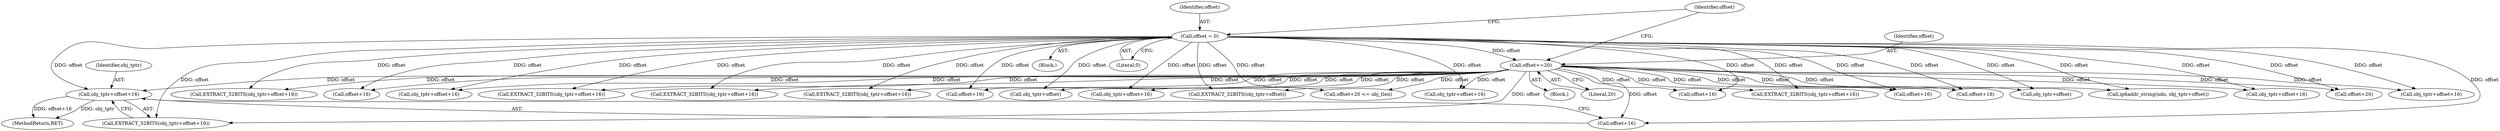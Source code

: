 digraph "0_tcpdump_a25211918f2e790c67d859d20ccf8dbb81da1598@pointer" {
"1001352" [label="(Call,obj_tptr+offset+16)"];
"1001358" [label="(Call,offset+=20)"];
"1001254" [label="(Call,offset = 0)"];
"1001288" [label="(Call,obj_tptr+offset+16)"];
"1001287" [label="(Call,EXTRACT_32BITS(obj_tptr+offset+16))"];
"1001360" [label="(Literal,20)"];
"1001275" [label="(Call,EXTRACT_32BITS(obj_tptr+offset))"];
"1001328" [label="(Call,offset+16)"];
"1001313" [label="(Call,EXTRACT_32BITS(obj_tptr+offset+16))"];
"1001258" [label="(Call,offset+20 <= obj_tlen)"];
"1001325" [label="(Call,EXTRACT_32BITS(obj_tptr+offset+16))"];
"1001913" [label="(MethodReturn,RET)"];
"1001276" [label="(Call,obj_tptr+offset)"];
"1001354" [label="(Call,offset+16)"];
"1001143" [label="(Block,)"];
"1001326" [label="(Call,obj_tptr+offset+16)"];
"1001344" [label="(Call,obj_tptr+offset+16)"];
"1001358" [label="(Call,offset+=20)"];
"1001256" [label="(Literal,0)"];
"1001352" [label="(Call,obj_tptr+offset+16)"];
"1001343" [label="(Call,EXTRACT_32BITS(obj_tptr+offset+16))"];
"1001290" [label="(Call,offset+16)"];
"1001353" [label="(Identifier,obj_tptr)"];
"1001297" [label="(Call,EXTRACT_32BITS(obj_tptr+offset+16))"];
"1001272" [label="(Call,obj_tptr+offset)"];
"1001260" [label="(Identifier,offset)"];
"1001263" [label="(Block,)"];
"1001359" [label="(Identifier,offset)"];
"1001298" [label="(Call,obj_tptr+offset+16)"];
"1001316" [label="(Call,offset+16)"];
"1001346" [label="(Call,offset+16)"];
"1001351" [label="(Call,EXTRACT_32BITS(obj_tptr+offset+16))"];
"1001270" [label="(Call,ip6addr_string(ndo, obj_tptr+offset))"];
"1001254" [label="(Call,offset = 0)"];
"1001259" [label="(Call,offset+20)"];
"1001300" [label="(Call,offset+16)"];
"1001314" [label="(Call,obj_tptr+offset+16)"];
"1001255" [label="(Identifier,offset)"];
"1001352" -> "1001351"  [label="AST: "];
"1001352" -> "1001354"  [label="CFG: "];
"1001353" -> "1001352"  [label="AST: "];
"1001354" -> "1001352"  [label="AST: "];
"1001351" -> "1001352"  [label="CFG: "];
"1001352" -> "1001913"  [label="DDG: obj_tptr"];
"1001352" -> "1001913"  [label="DDG: offset+16"];
"1001358" -> "1001352"  [label="DDG: offset"];
"1001254" -> "1001352"  [label="DDG: offset"];
"1001358" -> "1001263"  [label="AST: "];
"1001358" -> "1001360"  [label="CFG: "];
"1001359" -> "1001358"  [label="AST: "];
"1001360" -> "1001358"  [label="AST: "];
"1001260" -> "1001358"  [label="CFG: "];
"1001358" -> "1001258"  [label="DDG: offset"];
"1001358" -> "1001259"  [label="DDG: offset"];
"1001358" -> "1001270"  [label="DDG: offset"];
"1001358" -> "1001272"  [label="DDG: offset"];
"1001358" -> "1001275"  [label="DDG: offset"];
"1001358" -> "1001276"  [label="DDG: offset"];
"1001358" -> "1001287"  [label="DDG: offset"];
"1001358" -> "1001288"  [label="DDG: offset"];
"1001358" -> "1001290"  [label="DDG: offset"];
"1001358" -> "1001297"  [label="DDG: offset"];
"1001358" -> "1001298"  [label="DDG: offset"];
"1001358" -> "1001300"  [label="DDG: offset"];
"1001358" -> "1001313"  [label="DDG: offset"];
"1001358" -> "1001314"  [label="DDG: offset"];
"1001358" -> "1001316"  [label="DDG: offset"];
"1001358" -> "1001325"  [label="DDG: offset"];
"1001358" -> "1001326"  [label="DDG: offset"];
"1001358" -> "1001328"  [label="DDG: offset"];
"1001358" -> "1001343"  [label="DDG: offset"];
"1001358" -> "1001344"  [label="DDG: offset"];
"1001358" -> "1001346"  [label="DDG: offset"];
"1001358" -> "1001351"  [label="DDG: offset"];
"1001358" -> "1001354"  [label="DDG: offset"];
"1001254" -> "1001358"  [label="DDG: offset"];
"1001254" -> "1001143"  [label="AST: "];
"1001254" -> "1001256"  [label="CFG: "];
"1001255" -> "1001254"  [label="AST: "];
"1001256" -> "1001254"  [label="AST: "];
"1001260" -> "1001254"  [label="CFG: "];
"1001254" -> "1001258"  [label="DDG: offset"];
"1001254" -> "1001259"  [label="DDG: offset"];
"1001254" -> "1001270"  [label="DDG: offset"];
"1001254" -> "1001272"  [label="DDG: offset"];
"1001254" -> "1001275"  [label="DDG: offset"];
"1001254" -> "1001276"  [label="DDG: offset"];
"1001254" -> "1001287"  [label="DDG: offset"];
"1001254" -> "1001288"  [label="DDG: offset"];
"1001254" -> "1001290"  [label="DDG: offset"];
"1001254" -> "1001297"  [label="DDG: offset"];
"1001254" -> "1001298"  [label="DDG: offset"];
"1001254" -> "1001300"  [label="DDG: offset"];
"1001254" -> "1001313"  [label="DDG: offset"];
"1001254" -> "1001314"  [label="DDG: offset"];
"1001254" -> "1001316"  [label="DDG: offset"];
"1001254" -> "1001325"  [label="DDG: offset"];
"1001254" -> "1001326"  [label="DDG: offset"];
"1001254" -> "1001328"  [label="DDG: offset"];
"1001254" -> "1001343"  [label="DDG: offset"];
"1001254" -> "1001344"  [label="DDG: offset"];
"1001254" -> "1001346"  [label="DDG: offset"];
"1001254" -> "1001351"  [label="DDG: offset"];
"1001254" -> "1001354"  [label="DDG: offset"];
}
